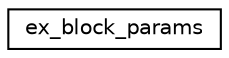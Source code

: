 digraph "Graphical Class Hierarchy"
{
  edge [fontname="Helvetica",fontsize="10",labelfontname="Helvetica",labelfontsize="10"];
  node [fontname="Helvetica",fontsize="10",shape=record];
  rankdir="LR";
  Node1 [label="ex_block_params",height=0.2,width=0.4,color="black", fillcolor="white", style="filled",URL="$structex__block__params.html"];
}
